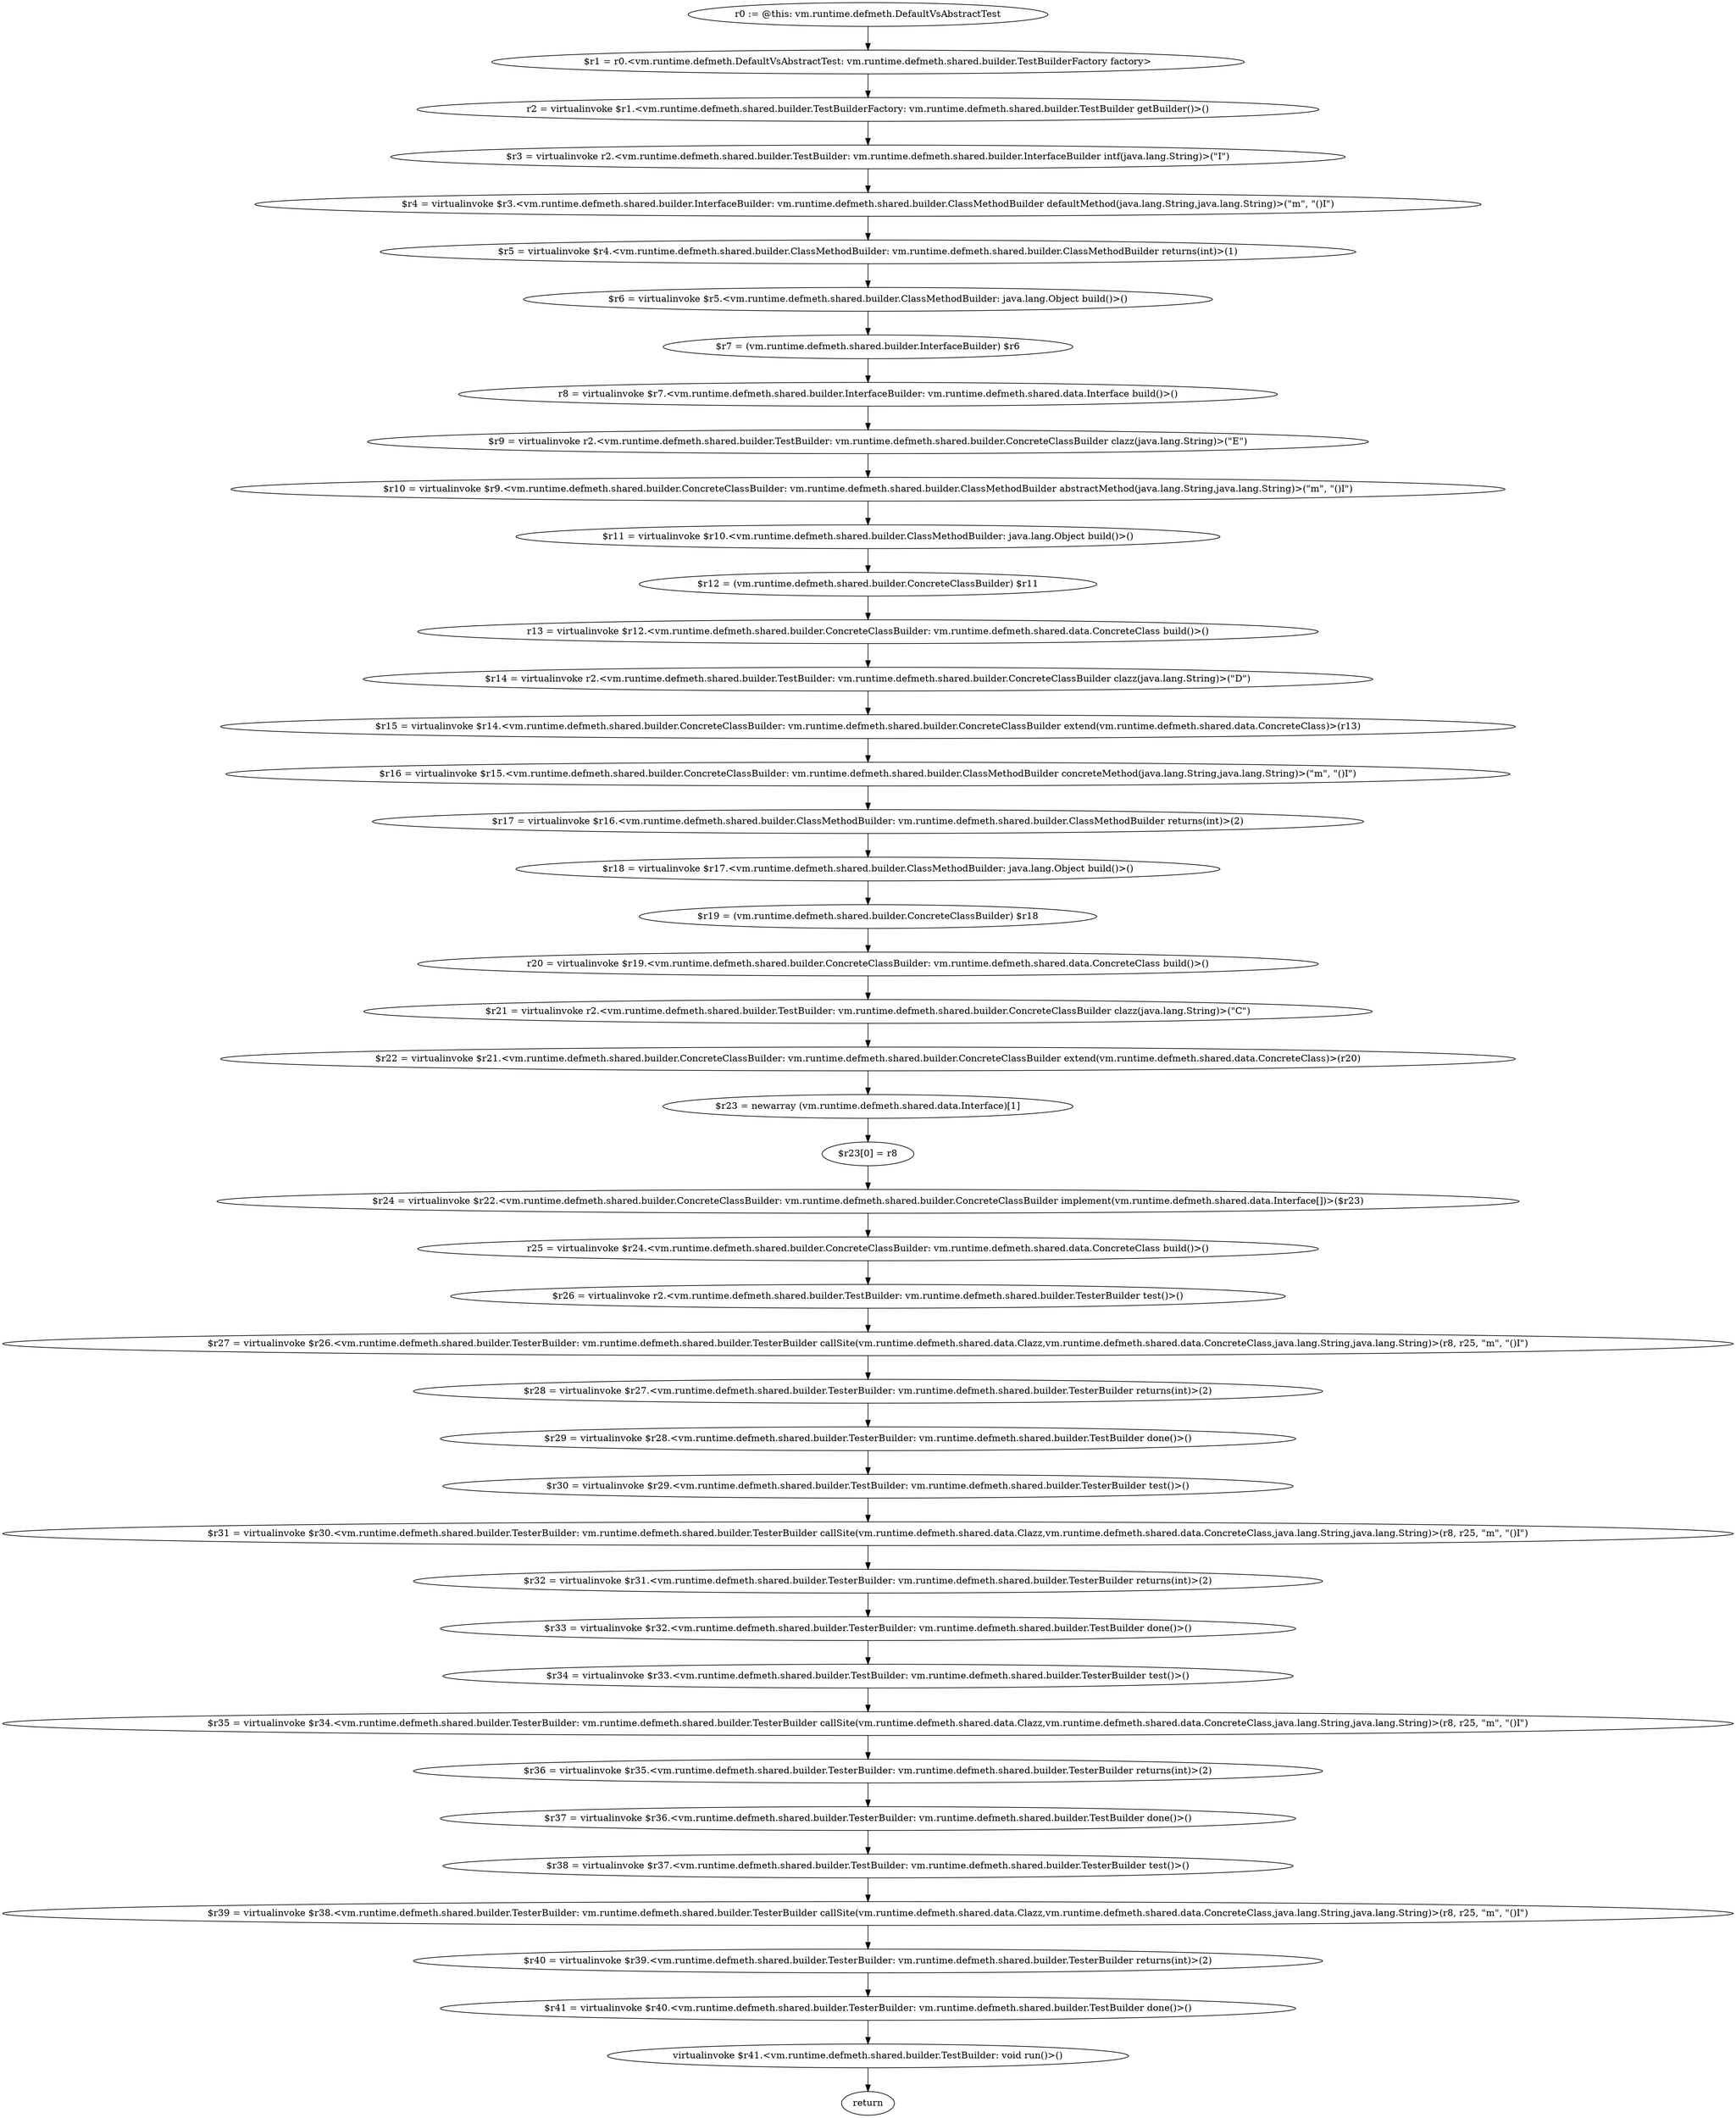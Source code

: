 digraph "unitGraph" {
    "r0 := @this: vm.runtime.defmeth.DefaultVsAbstractTest"
    "$r1 = r0.<vm.runtime.defmeth.DefaultVsAbstractTest: vm.runtime.defmeth.shared.builder.TestBuilderFactory factory>"
    "r2 = virtualinvoke $r1.<vm.runtime.defmeth.shared.builder.TestBuilderFactory: vm.runtime.defmeth.shared.builder.TestBuilder getBuilder()>()"
    "$r3 = virtualinvoke r2.<vm.runtime.defmeth.shared.builder.TestBuilder: vm.runtime.defmeth.shared.builder.InterfaceBuilder intf(java.lang.String)>(\"I\")"
    "$r4 = virtualinvoke $r3.<vm.runtime.defmeth.shared.builder.InterfaceBuilder: vm.runtime.defmeth.shared.builder.ClassMethodBuilder defaultMethod(java.lang.String,java.lang.String)>(\"m\", \"()I\")"
    "$r5 = virtualinvoke $r4.<vm.runtime.defmeth.shared.builder.ClassMethodBuilder: vm.runtime.defmeth.shared.builder.ClassMethodBuilder returns(int)>(1)"
    "$r6 = virtualinvoke $r5.<vm.runtime.defmeth.shared.builder.ClassMethodBuilder: java.lang.Object build()>()"
    "$r7 = (vm.runtime.defmeth.shared.builder.InterfaceBuilder) $r6"
    "r8 = virtualinvoke $r7.<vm.runtime.defmeth.shared.builder.InterfaceBuilder: vm.runtime.defmeth.shared.data.Interface build()>()"
    "$r9 = virtualinvoke r2.<vm.runtime.defmeth.shared.builder.TestBuilder: vm.runtime.defmeth.shared.builder.ConcreteClassBuilder clazz(java.lang.String)>(\"E\")"
    "$r10 = virtualinvoke $r9.<vm.runtime.defmeth.shared.builder.ConcreteClassBuilder: vm.runtime.defmeth.shared.builder.ClassMethodBuilder abstractMethod(java.lang.String,java.lang.String)>(\"m\", \"()I\")"
    "$r11 = virtualinvoke $r10.<vm.runtime.defmeth.shared.builder.ClassMethodBuilder: java.lang.Object build()>()"
    "$r12 = (vm.runtime.defmeth.shared.builder.ConcreteClassBuilder) $r11"
    "r13 = virtualinvoke $r12.<vm.runtime.defmeth.shared.builder.ConcreteClassBuilder: vm.runtime.defmeth.shared.data.ConcreteClass build()>()"
    "$r14 = virtualinvoke r2.<vm.runtime.defmeth.shared.builder.TestBuilder: vm.runtime.defmeth.shared.builder.ConcreteClassBuilder clazz(java.lang.String)>(\"D\")"
    "$r15 = virtualinvoke $r14.<vm.runtime.defmeth.shared.builder.ConcreteClassBuilder: vm.runtime.defmeth.shared.builder.ConcreteClassBuilder extend(vm.runtime.defmeth.shared.data.ConcreteClass)>(r13)"
    "$r16 = virtualinvoke $r15.<vm.runtime.defmeth.shared.builder.ConcreteClassBuilder: vm.runtime.defmeth.shared.builder.ClassMethodBuilder concreteMethod(java.lang.String,java.lang.String)>(\"m\", \"()I\")"
    "$r17 = virtualinvoke $r16.<vm.runtime.defmeth.shared.builder.ClassMethodBuilder: vm.runtime.defmeth.shared.builder.ClassMethodBuilder returns(int)>(2)"
    "$r18 = virtualinvoke $r17.<vm.runtime.defmeth.shared.builder.ClassMethodBuilder: java.lang.Object build()>()"
    "$r19 = (vm.runtime.defmeth.shared.builder.ConcreteClassBuilder) $r18"
    "r20 = virtualinvoke $r19.<vm.runtime.defmeth.shared.builder.ConcreteClassBuilder: vm.runtime.defmeth.shared.data.ConcreteClass build()>()"
    "$r21 = virtualinvoke r2.<vm.runtime.defmeth.shared.builder.TestBuilder: vm.runtime.defmeth.shared.builder.ConcreteClassBuilder clazz(java.lang.String)>(\"C\")"
    "$r22 = virtualinvoke $r21.<vm.runtime.defmeth.shared.builder.ConcreteClassBuilder: vm.runtime.defmeth.shared.builder.ConcreteClassBuilder extend(vm.runtime.defmeth.shared.data.ConcreteClass)>(r20)"
    "$r23 = newarray (vm.runtime.defmeth.shared.data.Interface)[1]"
    "$r23[0] = r8"
    "$r24 = virtualinvoke $r22.<vm.runtime.defmeth.shared.builder.ConcreteClassBuilder: vm.runtime.defmeth.shared.builder.ConcreteClassBuilder implement(vm.runtime.defmeth.shared.data.Interface[])>($r23)"
    "r25 = virtualinvoke $r24.<vm.runtime.defmeth.shared.builder.ConcreteClassBuilder: vm.runtime.defmeth.shared.data.ConcreteClass build()>()"
    "$r26 = virtualinvoke r2.<vm.runtime.defmeth.shared.builder.TestBuilder: vm.runtime.defmeth.shared.builder.TesterBuilder test()>()"
    "$r27 = virtualinvoke $r26.<vm.runtime.defmeth.shared.builder.TesterBuilder: vm.runtime.defmeth.shared.builder.TesterBuilder callSite(vm.runtime.defmeth.shared.data.Clazz,vm.runtime.defmeth.shared.data.ConcreteClass,java.lang.String,java.lang.String)>(r8, r25, \"m\", \"()I\")"
    "$r28 = virtualinvoke $r27.<vm.runtime.defmeth.shared.builder.TesterBuilder: vm.runtime.defmeth.shared.builder.TesterBuilder returns(int)>(2)"
    "$r29 = virtualinvoke $r28.<vm.runtime.defmeth.shared.builder.TesterBuilder: vm.runtime.defmeth.shared.builder.TestBuilder done()>()"
    "$r30 = virtualinvoke $r29.<vm.runtime.defmeth.shared.builder.TestBuilder: vm.runtime.defmeth.shared.builder.TesterBuilder test()>()"
    "$r31 = virtualinvoke $r30.<vm.runtime.defmeth.shared.builder.TesterBuilder: vm.runtime.defmeth.shared.builder.TesterBuilder callSite(vm.runtime.defmeth.shared.data.Clazz,vm.runtime.defmeth.shared.data.ConcreteClass,java.lang.String,java.lang.String)>(r8, r25, \"m\", \"()I\")"
    "$r32 = virtualinvoke $r31.<vm.runtime.defmeth.shared.builder.TesterBuilder: vm.runtime.defmeth.shared.builder.TesterBuilder returns(int)>(2)"
    "$r33 = virtualinvoke $r32.<vm.runtime.defmeth.shared.builder.TesterBuilder: vm.runtime.defmeth.shared.builder.TestBuilder done()>()"
    "$r34 = virtualinvoke $r33.<vm.runtime.defmeth.shared.builder.TestBuilder: vm.runtime.defmeth.shared.builder.TesterBuilder test()>()"
    "$r35 = virtualinvoke $r34.<vm.runtime.defmeth.shared.builder.TesterBuilder: vm.runtime.defmeth.shared.builder.TesterBuilder callSite(vm.runtime.defmeth.shared.data.Clazz,vm.runtime.defmeth.shared.data.ConcreteClass,java.lang.String,java.lang.String)>(r8, r25, \"m\", \"()I\")"
    "$r36 = virtualinvoke $r35.<vm.runtime.defmeth.shared.builder.TesterBuilder: vm.runtime.defmeth.shared.builder.TesterBuilder returns(int)>(2)"
    "$r37 = virtualinvoke $r36.<vm.runtime.defmeth.shared.builder.TesterBuilder: vm.runtime.defmeth.shared.builder.TestBuilder done()>()"
    "$r38 = virtualinvoke $r37.<vm.runtime.defmeth.shared.builder.TestBuilder: vm.runtime.defmeth.shared.builder.TesterBuilder test()>()"
    "$r39 = virtualinvoke $r38.<vm.runtime.defmeth.shared.builder.TesterBuilder: vm.runtime.defmeth.shared.builder.TesterBuilder callSite(vm.runtime.defmeth.shared.data.Clazz,vm.runtime.defmeth.shared.data.ConcreteClass,java.lang.String,java.lang.String)>(r8, r25, \"m\", \"()I\")"
    "$r40 = virtualinvoke $r39.<vm.runtime.defmeth.shared.builder.TesterBuilder: vm.runtime.defmeth.shared.builder.TesterBuilder returns(int)>(2)"
    "$r41 = virtualinvoke $r40.<vm.runtime.defmeth.shared.builder.TesterBuilder: vm.runtime.defmeth.shared.builder.TestBuilder done()>()"
    "virtualinvoke $r41.<vm.runtime.defmeth.shared.builder.TestBuilder: void run()>()"
    "return"
    "r0 := @this: vm.runtime.defmeth.DefaultVsAbstractTest"->"$r1 = r0.<vm.runtime.defmeth.DefaultVsAbstractTest: vm.runtime.defmeth.shared.builder.TestBuilderFactory factory>";
    "$r1 = r0.<vm.runtime.defmeth.DefaultVsAbstractTest: vm.runtime.defmeth.shared.builder.TestBuilderFactory factory>"->"r2 = virtualinvoke $r1.<vm.runtime.defmeth.shared.builder.TestBuilderFactory: vm.runtime.defmeth.shared.builder.TestBuilder getBuilder()>()";
    "r2 = virtualinvoke $r1.<vm.runtime.defmeth.shared.builder.TestBuilderFactory: vm.runtime.defmeth.shared.builder.TestBuilder getBuilder()>()"->"$r3 = virtualinvoke r2.<vm.runtime.defmeth.shared.builder.TestBuilder: vm.runtime.defmeth.shared.builder.InterfaceBuilder intf(java.lang.String)>(\"I\")";
    "$r3 = virtualinvoke r2.<vm.runtime.defmeth.shared.builder.TestBuilder: vm.runtime.defmeth.shared.builder.InterfaceBuilder intf(java.lang.String)>(\"I\")"->"$r4 = virtualinvoke $r3.<vm.runtime.defmeth.shared.builder.InterfaceBuilder: vm.runtime.defmeth.shared.builder.ClassMethodBuilder defaultMethod(java.lang.String,java.lang.String)>(\"m\", \"()I\")";
    "$r4 = virtualinvoke $r3.<vm.runtime.defmeth.shared.builder.InterfaceBuilder: vm.runtime.defmeth.shared.builder.ClassMethodBuilder defaultMethod(java.lang.String,java.lang.String)>(\"m\", \"()I\")"->"$r5 = virtualinvoke $r4.<vm.runtime.defmeth.shared.builder.ClassMethodBuilder: vm.runtime.defmeth.shared.builder.ClassMethodBuilder returns(int)>(1)";
    "$r5 = virtualinvoke $r4.<vm.runtime.defmeth.shared.builder.ClassMethodBuilder: vm.runtime.defmeth.shared.builder.ClassMethodBuilder returns(int)>(1)"->"$r6 = virtualinvoke $r5.<vm.runtime.defmeth.shared.builder.ClassMethodBuilder: java.lang.Object build()>()";
    "$r6 = virtualinvoke $r5.<vm.runtime.defmeth.shared.builder.ClassMethodBuilder: java.lang.Object build()>()"->"$r7 = (vm.runtime.defmeth.shared.builder.InterfaceBuilder) $r6";
    "$r7 = (vm.runtime.defmeth.shared.builder.InterfaceBuilder) $r6"->"r8 = virtualinvoke $r7.<vm.runtime.defmeth.shared.builder.InterfaceBuilder: vm.runtime.defmeth.shared.data.Interface build()>()";
    "r8 = virtualinvoke $r7.<vm.runtime.defmeth.shared.builder.InterfaceBuilder: vm.runtime.defmeth.shared.data.Interface build()>()"->"$r9 = virtualinvoke r2.<vm.runtime.defmeth.shared.builder.TestBuilder: vm.runtime.defmeth.shared.builder.ConcreteClassBuilder clazz(java.lang.String)>(\"E\")";
    "$r9 = virtualinvoke r2.<vm.runtime.defmeth.shared.builder.TestBuilder: vm.runtime.defmeth.shared.builder.ConcreteClassBuilder clazz(java.lang.String)>(\"E\")"->"$r10 = virtualinvoke $r9.<vm.runtime.defmeth.shared.builder.ConcreteClassBuilder: vm.runtime.defmeth.shared.builder.ClassMethodBuilder abstractMethod(java.lang.String,java.lang.String)>(\"m\", \"()I\")";
    "$r10 = virtualinvoke $r9.<vm.runtime.defmeth.shared.builder.ConcreteClassBuilder: vm.runtime.defmeth.shared.builder.ClassMethodBuilder abstractMethod(java.lang.String,java.lang.String)>(\"m\", \"()I\")"->"$r11 = virtualinvoke $r10.<vm.runtime.defmeth.shared.builder.ClassMethodBuilder: java.lang.Object build()>()";
    "$r11 = virtualinvoke $r10.<vm.runtime.defmeth.shared.builder.ClassMethodBuilder: java.lang.Object build()>()"->"$r12 = (vm.runtime.defmeth.shared.builder.ConcreteClassBuilder) $r11";
    "$r12 = (vm.runtime.defmeth.shared.builder.ConcreteClassBuilder) $r11"->"r13 = virtualinvoke $r12.<vm.runtime.defmeth.shared.builder.ConcreteClassBuilder: vm.runtime.defmeth.shared.data.ConcreteClass build()>()";
    "r13 = virtualinvoke $r12.<vm.runtime.defmeth.shared.builder.ConcreteClassBuilder: vm.runtime.defmeth.shared.data.ConcreteClass build()>()"->"$r14 = virtualinvoke r2.<vm.runtime.defmeth.shared.builder.TestBuilder: vm.runtime.defmeth.shared.builder.ConcreteClassBuilder clazz(java.lang.String)>(\"D\")";
    "$r14 = virtualinvoke r2.<vm.runtime.defmeth.shared.builder.TestBuilder: vm.runtime.defmeth.shared.builder.ConcreteClassBuilder clazz(java.lang.String)>(\"D\")"->"$r15 = virtualinvoke $r14.<vm.runtime.defmeth.shared.builder.ConcreteClassBuilder: vm.runtime.defmeth.shared.builder.ConcreteClassBuilder extend(vm.runtime.defmeth.shared.data.ConcreteClass)>(r13)";
    "$r15 = virtualinvoke $r14.<vm.runtime.defmeth.shared.builder.ConcreteClassBuilder: vm.runtime.defmeth.shared.builder.ConcreteClassBuilder extend(vm.runtime.defmeth.shared.data.ConcreteClass)>(r13)"->"$r16 = virtualinvoke $r15.<vm.runtime.defmeth.shared.builder.ConcreteClassBuilder: vm.runtime.defmeth.shared.builder.ClassMethodBuilder concreteMethod(java.lang.String,java.lang.String)>(\"m\", \"()I\")";
    "$r16 = virtualinvoke $r15.<vm.runtime.defmeth.shared.builder.ConcreteClassBuilder: vm.runtime.defmeth.shared.builder.ClassMethodBuilder concreteMethod(java.lang.String,java.lang.String)>(\"m\", \"()I\")"->"$r17 = virtualinvoke $r16.<vm.runtime.defmeth.shared.builder.ClassMethodBuilder: vm.runtime.defmeth.shared.builder.ClassMethodBuilder returns(int)>(2)";
    "$r17 = virtualinvoke $r16.<vm.runtime.defmeth.shared.builder.ClassMethodBuilder: vm.runtime.defmeth.shared.builder.ClassMethodBuilder returns(int)>(2)"->"$r18 = virtualinvoke $r17.<vm.runtime.defmeth.shared.builder.ClassMethodBuilder: java.lang.Object build()>()";
    "$r18 = virtualinvoke $r17.<vm.runtime.defmeth.shared.builder.ClassMethodBuilder: java.lang.Object build()>()"->"$r19 = (vm.runtime.defmeth.shared.builder.ConcreteClassBuilder) $r18";
    "$r19 = (vm.runtime.defmeth.shared.builder.ConcreteClassBuilder) $r18"->"r20 = virtualinvoke $r19.<vm.runtime.defmeth.shared.builder.ConcreteClassBuilder: vm.runtime.defmeth.shared.data.ConcreteClass build()>()";
    "r20 = virtualinvoke $r19.<vm.runtime.defmeth.shared.builder.ConcreteClassBuilder: vm.runtime.defmeth.shared.data.ConcreteClass build()>()"->"$r21 = virtualinvoke r2.<vm.runtime.defmeth.shared.builder.TestBuilder: vm.runtime.defmeth.shared.builder.ConcreteClassBuilder clazz(java.lang.String)>(\"C\")";
    "$r21 = virtualinvoke r2.<vm.runtime.defmeth.shared.builder.TestBuilder: vm.runtime.defmeth.shared.builder.ConcreteClassBuilder clazz(java.lang.String)>(\"C\")"->"$r22 = virtualinvoke $r21.<vm.runtime.defmeth.shared.builder.ConcreteClassBuilder: vm.runtime.defmeth.shared.builder.ConcreteClassBuilder extend(vm.runtime.defmeth.shared.data.ConcreteClass)>(r20)";
    "$r22 = virtualinvoke $r21.<vm.runtime.defmeth.shared.builder.ConcreteClassBuilder: vm.runtime.defmeth.shared.builder.ConcreteClassBuilder extend(vm.runtime.defmeth.shared.data.ConcreteClass)>(r20)"->"$r23 = newarray (vm.runtime.defmeth.shared.data.Interface)[1]";
    "$r23 = newarray (vm.runtime.defmeth.shared.data.Interface)[1]"->"$r23[0] = r8";
    "$r23[0] = r8"->"$r24 = virtualinvoke $r22.<vm.runtime.defmeth.shared.builder.ConcreteClassBuilder: vm.runtime.defmeth.shared.builder.ConcreteClassBuilder implement(vm.runtime.defmeth.shared.data.Interface[])>($r23)";
    "$r24 = virtualinvoke $r22.<vm.runtime.defmeth.shared.builder.ConcreteClassBuilder: vm.runtime.defmeth.shared.builder.ConcreteClassBuilder implement(vm.runtime.defmeth.shared.data.Interface[])>($r23)"->"r25 = virtualinvoke $r24.<vm.runtime.defmeth.shared.builder.ConcreteClassBuilder: vm.runtime.defmeth.shared.data.ConcreteClass build()>()";
    "r25 = virtualinvoke $r24.<vm.runtime.defmeth.shared.builder.ConcreteClassBuilder: vm.runtime.defmeth.shared.data.ConcreteClass build()>()"->"$r26 = virtualinvoke r2.<vm.runtime.defmeth.shared.builder.TestBuilder: vm.runtime.defmeth.shared.builder.TesterBuilder test()>()";
    "$r26 = virtualinvoke r2.<vm.runtime.defmeth.shared.builder.TestBuilder: vm.runtime.defmeth.shared.builder.TesterBuilder test()>()"->"$r27 = virtualinvoke $r26.<vm.runtime.defmeth.shared.builder.TesterBuilder: vm.runtime.defmeth.shared.builder.TesterBuilder callSite(vm.runtime.defmeth.shared.data.Clazz,vm.runtime.defmeth.shared.data.ConcreteClass,java.lang.String,java.lang.String)>(r8, r25, \"m\", \"()I\")";
    "$r27 = virtualinvoke $r26.<vm.runtime.defmeth.shared.builder.TesterBuilder: vm.runtime.defmeth.shared.builder.TesterBuilder callSite(vm.runtime.defmeth.shared.data.Clazz,vm.runtime.defmeth.shared.data.ConcreteClass,java.lang.String,java.lang.String)>(r8, r25, \"m\", \"()I\")"->"$r28 = virtualinvoke $r27.<vm.runtime.defmeth.shared.builder.TesterBuilder: vm.runtime.defmeth.shared.builder.TesterBuilder returns(int)>(2)";
    "$r28 = virtualinvoke $r27.<vm.runtime.defmeth.shared.builder.TesterBuilder: vm.runtime.defmeth.shared.builder.TesterBuilder returns(int)>(2)"->"$r29 = virtualinvoke $r28.<vm.runtime.defmeth.shared.builder.TesterBuilder: vm.runtime.defmeth.shared.builder.TestBuilder done()>()";
    "$r29 = virtualinvoke $r28.<vm.runtime.defmeth.shared.builder.TesterBuilder: vm.runtime.defmeth.shared.builder.TestBuilder done()>()"->"$r30 = virtualinvoke $r29.<vm.runtime.defmeth.shared.builder.TestBuilder: vm.runtime.defmeth.shared.builder.TesterBuilder test()>()";
    "$r30 = virtualinvoke $r29.<vm.runtime.defmeth.shared.builder.TestBuilder: vm.runtime.defmeth.shared.builder.TesterBuilder test()>()"->"$r31 = virtualinvoke $r30.<vm.runtime.defmeth.shared.builder.TesterBuilder: vm.runtime.defmeth.shared.builder.TesterBuilder callSite(vm.runtime.defmeth.shared.data.Clazz,vm.runtime.defmeth.shared.data.ConcreteClass,java.lang.String,java.lang.String)>(r8, r25, \"m\", \"()I\")";
    "$r31 = virtualinvoke $r30.<vm.runtime.defmeth.shared.builder.TesterBuilder: vm.runtime.defmeth.shared.builder.TesterBuilder callSite(vm.runtime.defmeth.shared.data.Clazz,vm.runtime.defmeth.shared.data.ConcreteClass,java.lang.String,java.lang.String)>(r8, r25, \"m\", \"()I\")"->"$r32 = virtualinvoke $r31.<vm.runtime.defmeth.shared.builder.TesterBuilder: vm.runtime.defmeth.shared.builder.TesterBuilder returns(int)>(2)";
    "$r32 = virtualinvoke $r31.<vm.runtime.defmeth.shared.builder.TesterBuilder: vm.runtime.defmeth.shared.builder.TesterBuilder returns(int)>(2)"->"$r33 = virtualinvoke $r32.<vm.runtime.defmeth.shared.builder.TesterBuilder: vm.runtime.defmeth.shared.builder.TestBuilder done()>()";
    "$r33 = virtualinvoke $r32.<vm.runtime.defmeth.shared.builder.TesterBuilder: vm.runtime.defmeth.shared.builder.TestBuilder done()>()"->"$r34 = virtualinvoke $r33.<vm.runtime.defmeth.shared.builder.TestBuilder: vm.runtime.defmeth.shared.builder.TesterBuilder test()>()";
    "$r34 = virtualinvoke $r33.<vm.runtime.defmeth.shared.builder.TestBuilder: vm.runtime.defmeth.shared.builder.TesterBuilder test()>()"->"$r35 = virtualinvoke $r34.<vm.runtime.defmeth.shared.builder.TesterBuilder: vm.runtime.defmeth.shared.builder.TesterBuilder callSite(vm.runtime.defmeth.shared.data.Clazz,vm.runtime.defmeth.shared.data.ConcreteClass,java.lang.String,java.lang.String)>(r8, r25, \"m\", \"()I\")";
    "$r35 = virtualinvoke $r34.<vm.runtime.defmeth.shared.builder.TesterBuilder: vm.runtime.defmeth.shared.builder.TesterBuilder callSite(vm.runtime.defmeth.shared.data.Clazz,vm.runtime.defmeth.shared.data.ConcreteClass,java.lang.String,java.lang.String)>(r8, r25, \"m\", \"()I\")"->"$r36 = virtualinvoke $r35.<vm.runtime.defmeth.shared.builder.TesterBuilder: vm.runtime.defmeth.shared.builder.TesterBuilder returns(int)>(2)";
    "$r36 = virtualinvoke $r35.<vm.runtime.defmeth.shared.builder.TesterBuilder: vm.runtime.defmeth.shared.builder.TesterBuilder returns(int)>(2)"->"$r37 = virtualinvoke $r36.<vm.runtime.defmeth.shared.builder.TesterBuilder: vm.runtime.defmeth.shared.builder.TestBuilder done()>()";
    "$r37 = virtualinvoke $r36.<vm.runtime.defmeth.shared.builder.TesterBuilder: vm.runtime.defmeth.shared.builder.TestBuilder done()>()"->"$r38 = virtualinvoke $r37.<vm.runtime.defmeth.shared.builder.TestBuilder: vm.runtime.defmeth.shared.builder.TesterBuilder test()>()";
    "$r38 = virtualinvoke $r37.<vm.runtime.defmeth.shared.builder.TestBuilder: vm.runtime.defmeth.shared.builder.TesterBuilder test()>()"->"$r39 = virtualinvoke $r38.<vm.runtime.defmeth.shared.builder.TesterBuilder: vm.runtime.defmeth.shared.builder.TesterBuilder callSite(vm.runtime.defmeth.shared.data.Clazz,vm.runtime.defmeth.shared.data.ConcreteClass,java.lang.String,java.lang.String)>(r8, r25, \"m\", \"()I\")";
    "$r39 = virtualinvoke $r38.<vm.runtime.defmeth.shared.builder.TesterBuilder: vm.runtime.defmeth.shared.builder.TesterBuilder callSite(vm.runtime.defmeth.shared.data.Clazz,vm.runtime.defmeth.shared.data.ConcreteClass,java.lang.String,java.lang.String)>(r8, r25, \"m\", \"()I\")"->"$r40 = virtualinvoke $r39.<vm.runtime.defmeth.shared.builder.TesterBuilder: vm.runtime.defmeth.shared.builder.TesterBuilder returns(int)>(2)";
    "$r40 = virtualinvoke $r39.<vm.runtime.defmeth.shared.builder.TesterBuilder: vm.runtime.defmeth.shared.builder.TesterBuilder returns(int)>(2)"->"$r41 = virtualinvoke $r40.<vm.runtime.defmeth.shared.builder.TesterBuilder: vm.runtime.defmeth.shared.builder.TestBuilder done()>()";
    "$r41 = virtualinvoke $r40.<vm.runtime.defmeth.shared.builder.TesterBuilder: vm.runtime.defmeth.shared.builder.TestBuilder done()>()"->"virtualinvoke $r41.<vm.runtime.defmeth.shared.builder.TestBuilder: void run()>()";
    "virtualinvoke $r41.<vm.runtime.defmeth.shared.builder.TestBuilder: void run()>()"->"return";
}
